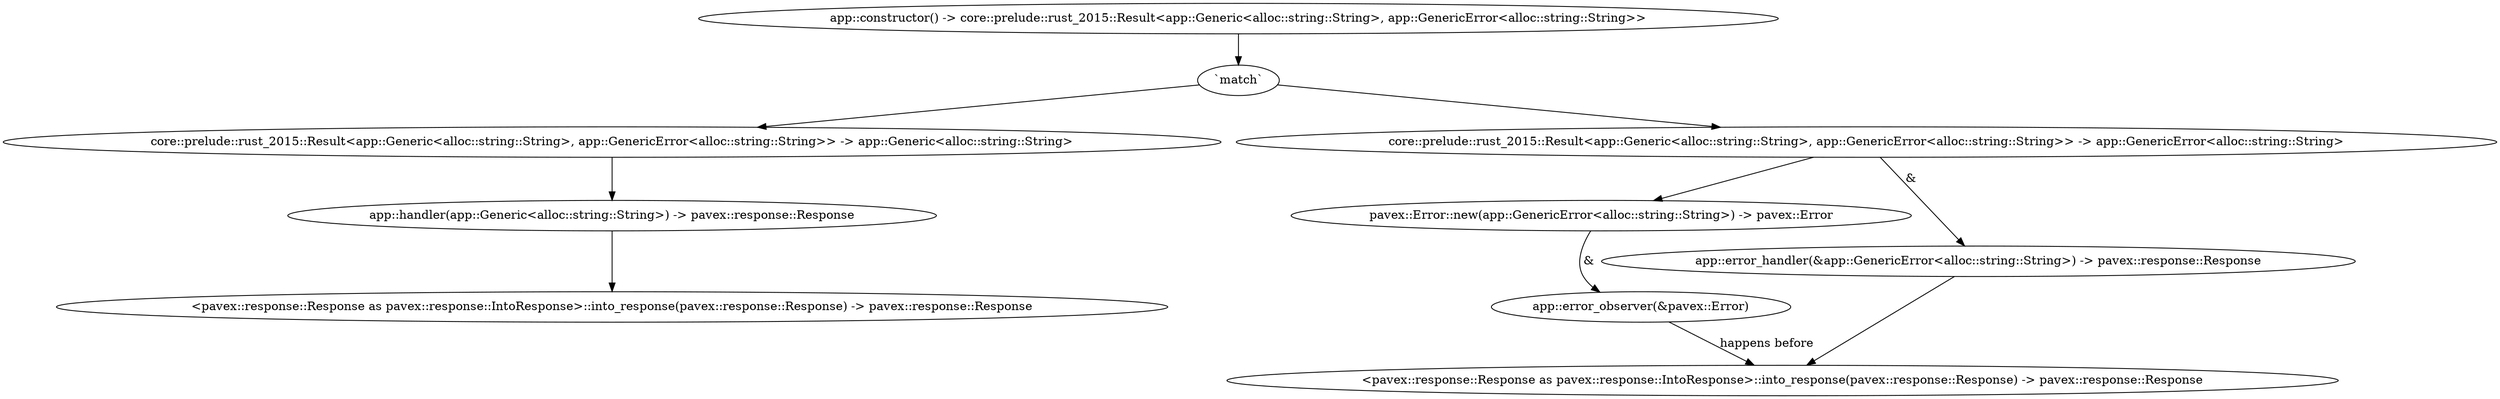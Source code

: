 digraph "GET /home - 0" {
    0 [ label = "app::handler(app::Generic<alloc::string::String>) -> pavex::response::Response"]
    1 [ label = "core::prelude::rust_2015::Result<app::Generic<alloc::string::String>, app::GenericError<alloc::string::String>> -> app::Generic<alloc::string::String>"]
    2 [ label = "app::constructor() -> core::prelude::rust_2015::Result<app::Generic<alloc::string::String>, app::GenericError<alloc::string::String>>"]
    3 [ label = "<pavex::response::Response as pavex::response::IntoResponse>::into_response(pavex::response::Response) -> pavex::response::Response"]
    4 [ label = "core::prelude::rust_2015::Result<app::Generic<alloc::string::String>, app::GenericError<alloc::string::String>> -> app::GenericError<alloc::string::String>"]
    5 [ label = "pavex::Error::new(app::GenericError<alloc::string::String>) -> pavex::Error"]
    6 [ label = "app::error_handler(&app::GenericError<alloc::string::String>) -> pavex::response::Response"]
    7 [ label = "<pavex::response::Response as pavex::response::IntoResponse>::into_response(pavex::response::Response) -> pavex::response::Response"]
    8 [ label = "app::error_observer(&pavex::Error)"]
    9 [ label = "`match`"]
    1 -> 0 [ ]
    9 -> 4 [ ]
    9 -> 1 [ ]
    0 -> 3 [ ]
    4 -> 6 [ label = "&"]
    4 -> 5 [ ]
    6 -> 7 [ ]
    5 -> 8 [ label = "&"]
    8 -> 7 [ label = "happens before"]
    2 -> 9 [ ]
}

digraph "* /home - 0" {
    0 [ label = "pavex::router::default_fallback(&pavex::router::AllowedMethods) -> pavex::response::Response"]
    2 [ label = "<pavex::response::Response as pavex::response::IntoResponse>::into_response(pavex::response::Response) -> pavex::response::Response"]
    3 [ label = "&pavex::router::AllowedMethods"]
    0 -> 2 [ ]
    3 -> 0 [ ]
}

digraph app_state {
    0 [ label = "crate::ApplicationState() -> crate::ApplicationState"]
}